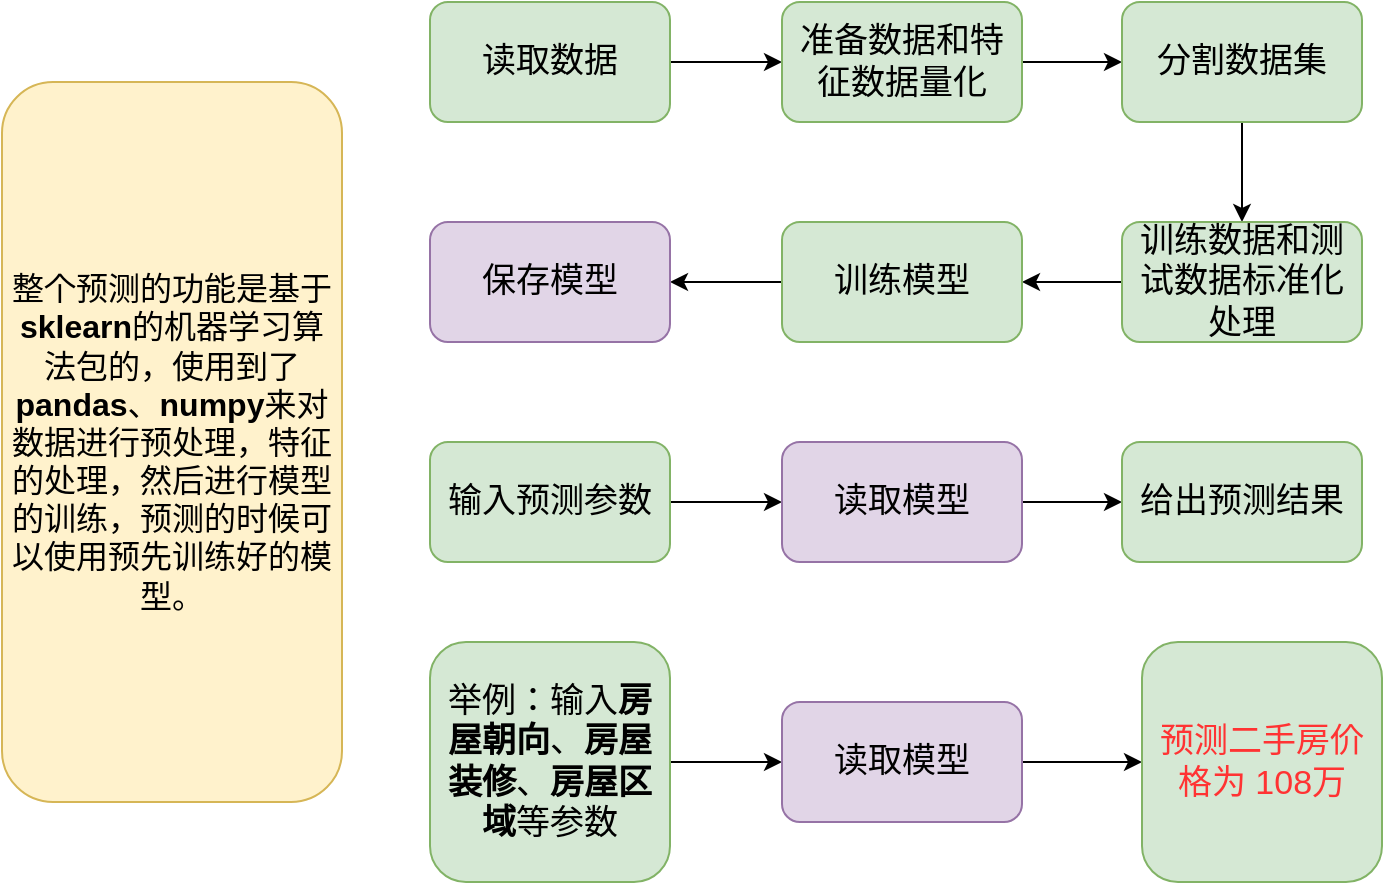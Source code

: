 <mxfile version="17.4.1" type="github">
  <diagram id="yviD2XQUQ4nQ4JYO9C7l" name="Page-1">
    <mxGraphModel dx="1038" dy="579" grid="1" gridSize="10" guides="1" tooltips="1" connect="1" arrows="1" fold="1" page="1" pageScale="1" pageWidth="827" pageHeight="1169" math="0" shadow="0">
      <root>
        <mxCell id="0" />
        <mxCell id="1" parent="0" />
        <mxCell id="bmkte0DKfMiooFraYme--11" style="edgeStyle=orthogonalEdgeStyle;rounded=0;orthogonalLoop=1;jettySize=auto;html=1;exitX=1;exitY=0.5;exitDx=0;exitDy=0;entryX=0;entryY=0.5;entryDx=0;entryDy=0;fontSize=17;" edge="1" parent="1" source="bmkte0DKfMiooFraYme--1" target="bmkte0DKfMiooFraYme--6">
          <mxGeometry relative="1" as="geometry" />
        </mxCell>
        <mxCell id="bmkte0DKfMiooFraYme--1" value="读取数据" style="rounded=1;whiteSpace=wrap;html=1;fillColor=#d5e8d4;strokeColor=#82b366;fontSize=17;" vertex="1" parent="1">
          <mxGeometry x="294" y="40" width="120" height="60" as="geometry" />
        </mxCell>
        <mxCell id="bmkte0DKfMiooFraYme--5" value="&lt;font style=&quot;font-size: 16px&quot;&gt;整个预测的功能是基于&lt;b&gt;sklearn&lt;/b&gt;的机器学习算法包的，使用到了&lt;b&gt;pandas&lt;/b&gt;、&lt;b&gt;numpy&lt;/b&gt;来对数据进行预处理，特征的处理，然后进行模型的训练，预测的时候可以使用预先训练好的模型。&lt;/font&gt;" style="rounded=1;whiteSpace=wrap;html=1;fillColor=#fff2cc;strokeColor=#d6b656;" vertex="1" parent="1">
          <mxGeometry x="80" y="80" width="170" height="360" as="geometry" />
        </mxCell>
        <mxCell id="bmkte0DKfMiooFraYme--12" style="edgeStyle=orthogonalEdgeStyle;rounded=0;orthogonalLoop=1;jettySize=auto;html=1;exitX=1;exitY=0.5;exitDx=0;exitDy=0;entryX=0;entryY=0.5;entryDx=0;entryDy=0;fontSize=17;" edge="1" parent="1" source="bmkte0DKfMiooFraYme--6" target="bmkte0DKfMiooFraYme--7">
          <mxGeometry relative="1" as="geometry" />
        </mxCell>
        <mxCell id="bmkte0DKfMiooFraYme--6" value="准备数据和特征数据量化" style="rounded=1;whiteSpace=wrap;html=1;fillColor=#d5e8d4;strokeColor=#82b366;fontSize=17;" vertex="1" parent="1">
          <mxGeometry x="470" y="40" width="120" height="60" as="geometry" />
        </mxCell>
        <mxCell id="bmkte0DKfMiooFraYme--13" style="edgeStyle=orthogonalEdgeStyle;rounded=0;orthogonalLoop=1;jettySize=auto;html=1;exitX=0.5;exitY=1;exitDx=0;exitDy=0;entryX=0.5;entryY=0;entryDx=0;entryDy=0;fontSize=17;" edge="1" parent="1" source="bmkte0DKfMiooFraYme--7" target="bmkte0DKfMiooFraYme--8">
          <mxGeometry relative="1" as="geometry" />
        </mxCell>
        <mxCell id="bmkte0DKfMiooFraYme--7" value="分割数据集" style="rounded=1;whiteSpace=wrap;html=1;fillColor=#d5e8d4;strokeColor=#82b366;fontSize=17;" vertex="1" parent="1">
          <mxGeometry x="640" y="40" width="120" height="60" as="geometry" />
        </mxCell>
        <mxCell id="bmkte0DKfMiooFraYme--14" style="edgeStyle=orthogonalEdgeStyle;rounded=0;orthogonalLoop=1;jettySize=auto;html=1;exitX=0;exitY=0.5;exitDx=0;exitDy=0;entryX=1;entryY=0.5;entryDx=0;entryDy=0;fontSize=17;" edge="1" parent="1" source="bmkte0DKfMiooFraYme--8" target="bmkte0DKfMiooFraYme--9">
          <mxGeometry relative="1" as="geometry" />
        </mxCell>
        <mxCell id="bmkte0DKfMiooFraYme--8" value="训练数据和测试数据标准化处理" style="rounded=1;whiteSpace=wrap;html=1;fillColor=#d5e8d4;strokeColor=#82b366;fontSize=17;" vertex="1" parent="1">
          <mxGeometry x="640" y="150" width="120" height="60" as="geometry" />
        </mxCell>
        <mxCell id="bmkte0DKfMiooFraYme--15" style="edgeStyle=orthogonalEdgeStyle;rounded=0;orthogonalLoop=1;jettySize=auto;html=1;exitX=0;exitY=0.5;exitDx=0;exitDy=0;fontSize=17;entryX=1;entryY=0.5;entryDx=0;entryDy=0;" edge="1" parent="1" source="bmkte0DKfMiooFraYme--9" target="bmkte0DKfMiooFraYme--10">
          <mxGeometry relative="1" as="geometry">
            <mxPoint x="420" y="180" as="targetPoint" />
          </mxGeometry>
        </mxCell>
        <mxCell id="bmkte0DKfMiooFraYme--9" value="训练模型" style="rounded=1;whiteSpace=wrap;html=1;fillColor=#d5e8d4;strokeColor=#82b366;fontSize=17;" vertex="1" parent="1">
          <mxGeometry x="470" y="150" width="120" height="60" as="geometry" />
        </mxCell>
        <mxCell id="bmkte0DKfMiooFraYme--10" value="保存模型" style="rounded=1;whiteSpace=wrap;html=1;fillColor=#e1d5e7;strokeColor=#9673a6;fontSize=17;" vertex="1" parent="1">
          <mxGeometry x="294" y="150" width="120" height="60" as="geometry" />
        </mxCell>
        <mxCell id="bmkte0DKfMiooFraYme--19" style="edgeStyle=orthogonalEdgeStyle;rounded=0;orthogonalLoop=1;jettySize=auto;html=1;exitX=1;exitY=0.5;exitDx=0;exitDy=0;entryX=0;entryY=0.5;entryDx=0;entryDy=0;fontSize=17;" edge="1" parent="1" source="bmkte0DKfMiooFraYme--16" target="bmkte0DKfMiooFraYme--17">
          <mxGeometry relative="1" as="geometry" />
        </mxCell>
        <mxCell id="bmkte0DKfMiooFraYme--16" value="输入预测参数" style="rounded=1;whiteSpace=wrap;html=1;fillColor=#d5e8d4;strokeColor=#82b366;fontSize=17;" vertex="1" parent="1">
          <mxGeometry x="294" y="260" width="120" height="60" as="geometry" />
        </mxCell>
        <mxCell id="bmkte0DKfMiooFraYme--20" style="edgeStyle=orthogonalEdgeStyle;rounded=0;orthogonalLoop=1;jettySize=auto;html=1;exitX=1;exitY=0.5;exitDx=0;exitDy=0;entryX=0;entryY=0.5;entryDx=0;entryDy=0;fontSize=17;" edge="1" parent="1" source="bmkte0DKfMiooFraYme--17" target="bmkte0DKfMiooFraYme--18">
          <mxGeometry relative="1" as="geometry" />
        </mxCell>
        <mxCell id="bmkte0DKfMiooFraYme--17" value="读取模型" style="rounded=1;whiteSpace=wrap;html=1;fillColor=#e1d5e7;strokeColor=#9673a6;fontSize=17;" vertex="1" parent="1">
          <mxGeometry x="470" y="260" width="120" height="60" as="geometry" />
        </mxCell>
        <mxCell id="bmkte0DKfMiooFraYme--18" value="给出预测结果" style="rounded=1;whiteSpace=wrap;html=1;fillColor=#d5e8d4;strokeColor=#82b366;fontSize=17;" vertex="1" parent="1">
          <mxGeometry x="640" y="260" width="120" height="60" as="geometry" />
        </mxCell>
        <mxCell id="bmkte0DKfMiooFraYme--23" style="edgeStyle=orthogonalEdgeStyle;rounded=0;orthogonalLoop=1;jettySize=auto;html=1;exitX=1;exitY=0.5;exitDx=0;exitDy=0;entryX=0;entryY=0.5;entryDx=0;entryDy=0;fontSize=17;" edge="1" parent="1" source="bmkte0DKfMiooFraYme--21" target="bmkte0DKfMiooFraYme--22">
          <mxGeometry relative="1" as="geometry" />
        </mxCell>
        <mxCell id="bmkte0DKfMiooFraYme--21" value="举例：输入&lt;b&gt;房屋朝向&lt;/b&gt;、&lt;b&gt;房屋装修&lt;/b&gt;、&lt;b&gt;房屋区域&lt;/b&gt;等参数" style="rounded=1;whiteSpace=wrap;html=1;fillColor=#d5e8d4;strokeColor=#82b366;fontSize=17;" vertex="1" parent="1">
          <mxGeometry x="294" y="360" width="120" height="120" as="geometry" />
        </mxCell>
        <mxCell id="bmkte0DKfMiooFraYme--25" style="edgeStyle=orthogonalEdgeStyle;rounded=0;orthogonalLoop=1;jettySize=auto;html=1;exitX=1;exitY=0.5;exitDx=0;exitDy=0;entryX=0;entryY=0.5;entryDx=0;entryDy=0;fontSize=17;" edge="1" parent="1" source="bmkte0DKfMiooFraYme--22" target="bmkte0DKfMiooFraYme--24">
          <mxGeometry relative="1" as="geometry" />
        </mxCell>
        <mxCell id="bmkte0DKfMiooFraYme--22" value="读取模型" style="rounded=1;whiteSpace=wrap;html=1;fillColor=#e1d5e7;strokeColor=#9673a6;fontSize=17;" vertex="1" parent="1">
          <mxGeometry x="470" y="390" width="120" height="60" as="geometry" />
        </mxCell>
        <mxCell id="bmkte0DKfMiooFraYme--24" value="&lt;font color=&quot;#ff3333&quot;&gt;预测二手房价格为 108万&lt;/font&gt;" style="rounded=1;whiteSpace=wrap;html=1;fillColor=#d5e8d4;strokeColor=#82b366;fontSize=17;" vertex="1" parent="1">
          <mxGeometry x="650" y="360" width="120" height="120" as="geometry" />
        </mxCell>
      </root>
    </mxGraphModel>
  </diagram>
</mxfile>
